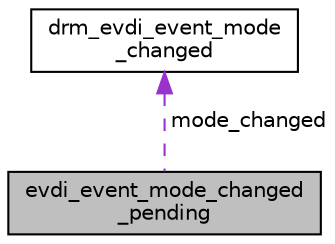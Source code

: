 digraph "evdi_event_mode_changed_pending"
{
 // LATEX_PDF_SIZE
  edge [fontname="Helvetica",fontsize="10",labelfontname="Helvetica",labelfontsize="10"];
  node [fontname="Helvetica",fontsize="10",shape=record];
  Node1 [label="evdi_event_mode_changed\l_pending",height=0.2,width=0.4,color="black", fillcolor="grey75", style="filled", fontcolor="black",tooltip=" "];
  Node2 -> Node1 [dir="back",color="darkorchid3",fontsize="10",style="dashed",label=" mode_changed" ,fontname="Helvetica"];
  Node2 [label="drm_evdi_event_mode\l_changed",height=0.2,width=0.4,color="black", fillcolor="white", style="filled",URL="$structdrm__evdi__event__mode__changed.html",tooltip=" "];
}
